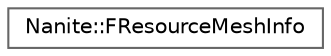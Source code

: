 digraph "Graphical Class Hierarchy"
{
 // INTERACTIVE_SVG=YES
 // LATEX_PDF_SIZE
  bgcolor="transparent";
  edge [fontname=Helvetica,fontsize=10,labelfontname=Helvetica,labelfontsize=10];
  node [fontname=Helvetica,fontsize=10,shape=box,height=0.2,width=0.4];
  rankdir="LR";
  Node0 [id="Node000000",label="Nanite::FResourceMeshInfo",height=0.2,width=0.4,color="grey40", fillcolor="white", style="filled",URL="$d9/d28/structNanite_1_1FResourceMeshInfo.html",tooltip=" "];
}
